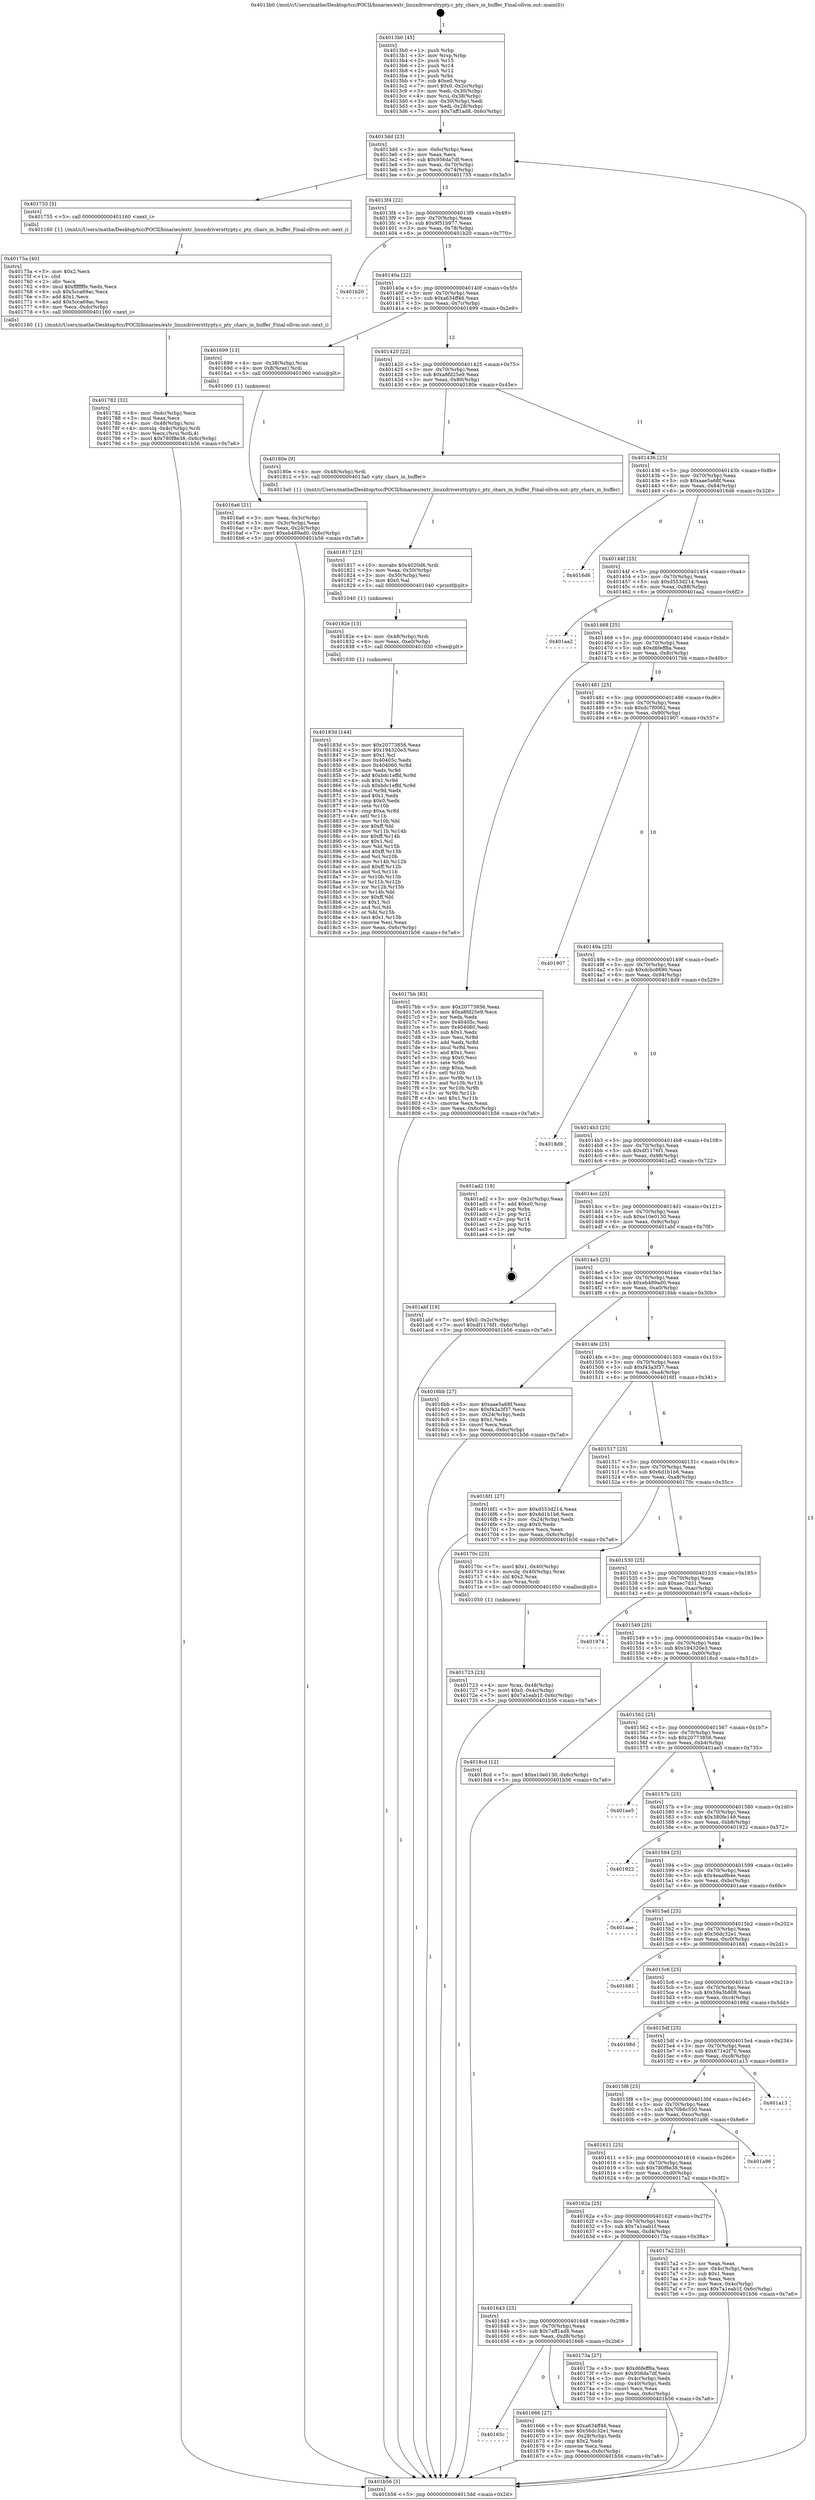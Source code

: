 digraph "0x4013b0" {
  label = "0x4013b0 (/mnt/c/Users/mathe/Desktop/tcc/POCII/binaries/extr_linuxdriversttypty.c_pty_chars_in_buffer_Final-ollvm.out::main(0))"
  labelloc = "t"
  node[shape=record]

  Entry [label="",width=0.3,height=0.3,shape=circle,fillcolor=black,style=filled]
  "0x4013dd" [label="{
     0x4013dd [23]\l
     | [instrs]\l
     &nbsp;&nbsp;0x4013dd \<+3\>: mov -0x6c(%rbp),%eax\l
     &nbsp;&nbsp;0x4013e0 \<+2\>: mov %eax,%ecx\l
     &nbsp;&nbsp;0x4013e2 \<+6\>: sub $0x956da7df,%ecx\l
     &nbsp;&nbsp;0x4013e8 \<+3\>: mov %eax,-0x70(%rbp)\l
     &nbsp;&nbsp;0x4013eb \<+3\>: mov %ecx,-0x74(%rbp)\l
     &nbsp;&nbsp;0x4013ee \<+6\>: je 0000000000401755 \<main+0x3a5\>\l
  }"]
  "0x401755" [label="{
     0x401755 [5]\l
     | [instrs]\l
     &nbsp;&nbsp;0x401755 \<+5\>: call 0000000000401160 \<next_i\>\l
     | [calls]\l
     &nbsp;&nbsp;0x401160 \{1\} (/mnt/c/Users/mathe/Desktop/tcc/POCII/binaries/extr_linuxdriversttypty.c_pty_chars_in_buffer_Final-ollvm.out::next_i)\l
  }"]
  "0x4013f4" [label="{
     0x4013f4 [22]\l
     | [instrs]\l
     &nbsp;&nbsp;0x4013f4 \<+5\>: jmp 00000000004013f9 \<main+0x49\>\l
     &nbsp;&nbsp;0x4013f9 \<+3\>: mov -0x70(%rbp),%eax\l
     &nbsp;&nbsp;0x4013fc \<+5\>: sub $0x9f51b977,%eax\l
     &nbsp;&nbsp;0x401401 \<+3\>: mov %eax,-0x78(%rbp)\l
     &nbsp;&nbsp;0x401404 \<+6\>: je 0000000000401b20 \<main+0x770\>\l
  }"]
  Exit [label="",width=0.3,height=0.3,shape=circle,fillcolor=black,style=filled,peripheries=2]
  "0x401b20" [label="{
     0x401b20\l
  }", style=dashed]
  "0x40140a" [label="{
     0x40140a [22]\l
     | [instrs]\l
     &nbsp;&nbsp;0x40140a \<+5\>: jmp 000000000040140f \<main+0x5f\>\l
     &nbsp;&nbsp;0x40140f \<+3\>: mov -0x70(%rbp),%eax\l
     &nbsp;&nbsp;0x401412 \<+5\>: sub $0xa634ff46,%eax\l
     &nbsp;&nbsp;0x401417 \<+3\>: mov %eax,-0x7c(%rbp)\l
     &nbsp;&nbsp;0x40141a \<+6\>: je 0000000000401699 \<main+0x2e9\>\l
  }"]
  "0x40183d" [label="{
     0x40183d [144]\l
     | [instrs]\l
     &nbsp;&nbsp;0x40183d \<+5\>: mov $0x20773856,%eax\l
     &nbsp;&nbsp;0x401842 \<+5\>: mov $0x194320e3,%esi\l
     &nbsp;&nbsp;0x401847 \<+2\>: mov $0x1,%cl\l
     &nbsp;&nbsp;0x401849 \<+7\>: mov 0x40405c,%edx\l
     &nbsp;&nbsp;0x401850 \<+8\>: mov 0x404060,%r8d\l
     &nbsp;&nbsp;0x401858 \<+3\>: mov %edx,%r9d\l
     &nbsp;&nbsp;0x40185b \<+7\>: add $0xbdc1effd,%r9d\l
     &nbsp;&nbsp;0x401862 \<+4\>: sub $0x1,%r9d\l
     &nbsp;&nbsp;0x401866 \<+7\>: sub $0xbdc1effd,%r9d\l
     &nbsp;&nbsp;0x40186d \<+4\>: imul %r9d,%edx\l
     &nbsp;&nbsp;0x401871 \<+3\>: and $0x1,%edx\l
     &nbsp;&nbsp;0x401874 \<+3\>: cmp $0x0,%edx\l
     &nbsp;&nbsp;0x401877 \<+4\>: sete %r10b\l
     &nbsp;&nbsp;0x40187b \<+4\>: cmp $0xa,%r8d\l
     &nbsp;&nbsp;0x40187f \<+4\>: setl %r11b\l
     &nbsp;&nbsp;0x401883 \<+3\>: mov %r10b,%bl\l
     &nbsp;&nbsp;0x401886 \<+3\>: xor $0xff,%bl\l
     &nbsp;&nbsp;0x401889 \<+3\>: mov %r11b,%r14b\l
     &nbsp;&nbsp;0x40188c \<+4\>: xor $0xff,%r14b\l
     &nbsp;&nbsp;0x401890 \<+3\>: xor $0x1,%cl\l
     &nbsp;&nbsp;0x401893 \<+3\>: mov %bl,%r15b\l
     &nbsp;&nbsp;0x401896 \<+4\>: and $0xff,%r15b\l
     &nbsp;&nbsp;0x40189a \<+3\>: and %cl,%r10b\l
     &nbsp;&nbsp;0x40189d \<+3\>: mov %r14b,%r12b\l
     &nbsp;&nbsp;0x4018a0 \<+4\>: and $0xff,%r12b\l
     &nbsp;&nbsp;0x4018a4 \<+3\>: and %cl,%r11b\l
     &nbsp;&nbsp;0x4018a7 \<+3\>: or %r10b,%r15b\l
     &nbsp;&nbsp;0x4018aa \<+3\>: or %r11b,%r12b\l
     &nbsp;&nbsp;0x4018ad \<+3\>: xor %r12b,%r15b\l
     &nbsp;&nbsp;0x4018b0 \<+3\>: or %r14b,%bl\l
     &nbsp;&nbsp;0x4018b3 \<+3\>: xor $0xff,%bl\l
     &nbsp;&nbsp;0x4018b6 \<+3\>: or $0x1,%cl\l
     &nbsp;&nbsp;0x4018b9 \<+2\>: and %cl,%bl\l
     &nbsp;&nbsp;0x4018bb \<+3\>: or %bl,%r15b\l
     &nbsp;&nbsp;0x4018be \<+4\>: test $0x1,%r15b\l
     &nbsp;&nbsp;0x4018c2 \<+3\>: cmovne %esi,%eax\l
     &nbsp;&nbsp;0x4018c5 \<+3\>: mov %eax,-0x6c(%rbp)\l
     &nbsp;&nbsp;0x4018c8 \<+5\>: jmp 0000000000401b56 \<main+0x7a6\>\l
  }"]
  "0x401699" [label="{
     0x401699 [13]\l
     | [instrs]\l
     &nbsp;&nbsp;0x401699 \<+4\>: mov -0x38(%rbp),%rax\l
     &nbsp;&nbsp;0x40169d \<+4\>: mov 0x8(%rax),%rdi\l
     &nbsp;&nbsp;0x4016a1 \<+5\>: call 0000000000401060 \<atoi@plt\>\l
     | [calls]\l
     &nbsp;&nbsp;0x401060 \{1\} (unknown)\l
  }"]
  "0x401420" [label="{
     0x401420 [22]\l
     | [instrs]\l
     &nbsp;&nbsp;0x401420 \<+5\>: jmp 0000000000401425 \<main+0x75\>\l
     &nbsp;&nbsp;0x401425 \<+3\>: mov -0x70(%rbp),%eax\l
     &nbsp;&nbsp;0x401428 \<+5\>: sub $0xa8fd25e9,%eax\l
     &nbsp;&nbsp;0x40142d \<+3\>: mov %eax,-0x80(%rbp)\l
     &nbsp;&nbsp;0x401430 \<+6\>: je 000000000040180e \<main+0x45e\>\l
  }"]
  "0x40182e" [label="{
     0x40182e [15]\l
     | [instrs]\l
     &nbsp;&nbsp;0x40182e \<+4\>: mov -0x48(%rbp),%rdi\l
     &nbsp;&nbsp;0x401832 \<+6\>: mov %eax,-0xe0(%rbp)\l
     &nbsp;&nbsp;0x401838 \<+5\>: call 0000000000401030 \<free@plt\>\l
     | [calls]\l
     &nbsp;&nbsp;0x401030 \{1\} (unknown)\l
  }"]
  "0x40180e" [label="{
     0x40180e [9]\l
     | [instrs]\l
     &nbsp;&nbsp;0x40180e \<+4\>: mov -0x48(%rbp),%rdi\l
     &nbsp;&nbsp;0x401812 \<+5\>: call 00000000004013a0 \<pty_chars_in_buffer\>\l
     | [calls]\l
     &nbsp;&nbsp;0x4013a0 \{1\} (/mnt/c/Users/mathe/Desktop/tcc/POCII/binaries/extr_linuxdriversttypty.c_pty_chars_in_buffer_Final-ollvm.out::pty_chars_in_buffer)\l
  }"]
  "0x401436" [label="{
     0x401436 [25]\l
     | [instrs]\l
     &nbsp;&nbsp;0x401436 \<+5\>: jmp 000000000040143b \<main+0x8b\>\l
     &nbsp;&nbsp;0x40143b \<+3\>: mov -0x70(%rbp),%eax\l
     &nbsp;&nbsp;0x40143e \<+5\>: sub $0xaae5a68f,%eax\l
     &nbsp;&nbsp;0x401443 \<+6\>: mov %eax,-0x84(%rbp)\l
     &nbsp;&nbsp;0x401449 \<+6\>: je 00000000004016d6 \<main+0x326\>\l
  }"]
  "0x401817" [label="{
     0x401817 [23]\l
     | [instrs]\l
     &nbsp;&nbsp;0x401817 \<+10\>: movabs $0x4020d6,%rdi\l
     &nbsp;&nbsp;0x401821 \<+3\>: mov %eax,-0x50(%rbp)\l
     &nbsp;&nbsp;0x401824 \<+3\>: mov -0x50(%rbp),%esi\l
     &nbsp;&nbsp;0x401827 \<+2\>: mov $0x0,%al\l
     &nbsp;&nbsp;0x401829 \<+5\>: call 0000000000401040 \<printf@plt\>\l
     | [calls]\l
     &nbsp;&nbsp;0x401040 \{1\} (unknown)\l
  }"]
  "0x4016d6" [label="{
     0x4016d6\l
  }", style=dashed]
  "0x40144f" [label="{
     0x40144f [25]\l
     | [instrs]\l
     &nbsp;&nbsp;0x40144f \<+5\>: jmp 0000000000401454 \<main+0xa4\>\l
     &nbsp;&nbsp;0x401454 \<+3\>: mov -0x70(%rbp),%eax\l
     &nbsp;&nbsp;0x401457 \<+5\>: sub $0xd553d214,%eax\l
     &nbsp;&nbsp;0x40145c \<+6\>: mov %eax,-0x88(%rbp)\l
     &nbsp;&nbsp;0x401462 \<+6\>: je 0000000000401aa2 \<main+0x6f2\>\l
  }"]
  "0x401782" [label="{
     0x401782 [32]\l
     | [instrs]\l
     &nbsp;&nbsp;0x401782 \<+6\>: mov -0xdc(%rbp),%ecx\l
     &nbsp;&nbsp;0x401788 \<+3\>: imul %eax,%ecx\l
     &nbsp;&nbsp;0x40178b \<+4\>: mov -0x48(%rbp),%rsi\l
     &nbsp;&nbsp;0x40178f \<+4\>: movslq -0x4c(%rbp),%rdi\l
     &nbsp;&nbsp;0x401793 \<+3\>: mov %ecx,(%rsi,%rdi,4)\l
     &nbsp;&nbsp;0x401796 \<+7\>: movl $0x780f8e38,-0x6c(%rbp)\l
     &nbsp;&nbsp;0x40179d \<+5\>: jmp 0000000000401b56 \<main+0x7a6\>\l
  }"]
  "0x401aa2" [label="{
     0x401aa2\l
  }", style=dashed]
  "0x401468" [label="{
     0x401468 [25]\l
     | [instrs]\l
     &nbsp;&nbsp;0x401468 \<+5\>: jmp 000000000040146d \<main+0xbd\>\l
     &nbsp;&nbsp;0x40146d \<+3\>: mov -0x70(%rbp),%eax\l
     &nbsp;&nbsp;0x401470 \<+5\>: sub $0xd6feff8a,%eax\l
     &nbsp;&nbsp;0x401475 \<+6\>: mov %eax,-0x8c(%rbp)\l
     &nbsp;&nbsp;0x40147b \<+6\>: je 00000000004017bb \<main+0x40b\>\l
  }"]
  "0x40175a" [label="{
     0x40175a [40]\l
     | [instrs]\l
     &nbsp;&nbsp;0x40175a \<+5\>: mov $0x2,%ecx\l
     &nbsp;&nbsp;0x40175f \<+1\>: cltd\l
     &nbsp;&nbsp;0x401760 \<+2\>: idiv %ecx\l
     &nbsp;&nbsp;0x401762 \<+6\>: imul $0xfffffffe,%edx,%ecx\l
     &nbsp;&nbsp;0x401768 \<+6\>: sub $0x5cca69ac,%ecx\l
     &nbsp;&nbsp;0x40176e \<+3\>: add $0x1,%ecx\l
     &nbsp;&nbsp;0x401771 \<+6\>: add $0x5cca69ac,%ecx\l
     &nbsp;&nbsp;0x401777 \<+6\>: mov %ecx,-0xdc(%rbp)\l
     &nbsp;&nbsp;0x40177d \<+5\>: call 0000000000401160 \<next_i\>\l
     | [calls]\l
     &nbsp;&nbsp;0x401160 \{1\} (/mnt/c/Users/mathe/Desktop/tcc/POCII/binaries/extr_linuxdriversttypty.c_pty_chars_in_buffer_Final-ollvm.out::next_i)\l
  }"]
  "0x4017bb" [label="{
     0x4017bb [83]\l
     | [instrs]\l
     &nbsp;&nbsp;0x4017bb \<+5\>: mov $0x20773856,%eax\l
     &nbsp;&nbsp;0x4017c0 \<+5\>: mov $0xa8fd25e9,%ecx\l
     &nbsp;&nbsp;0x4017c5 \<+2\>: xor %edx,%edx\l
     &nbsp;&nbsp;0x4017c7 \<+7\>: mov 0x40405c,%esi\l
     &nbsp;&nbsp;0x4017ce \<+7\>: mov 0x404060,%edi\l
     &nbsp;&nbsp;0x4017d5 \<+3\>: sub $0x1,%edx\l
     &nbsp;&nbsp;0x4017d8 \<+3\>: mov %esi,%r8d\l
     &nbsp;&nbsp;0x4017db \<+3\>: add %edx,%r8d\l
     &nbsp;&nbsp;0x4017de \<+4\>: imul %r8d,%esi\l
     &nbsp;&nbsp;0x4017e2 \<+3\>: and $0x1,%esi\l
     &nbsp;&nbsp;0x4017e5 \<+3\>: cmp $0x0,%esi\l
     &nbsp;&nbsp;0x4017e8 \<+4\>: sete %r9b\l
     &nbsp;&nbsp;0x4017ec \<+3\>: cmp $0xa,%edi\l
     &nbsp;&nbsp;0x4017ef \<+4\>: setl %r10b\l
     &nbsp;&nbsp;0x4017f3 \<+3\>: mov %r9b,%r11b\l
     &nbsp;&nbsp;0x4017f6 \<+3\>: and %r10b,%r11b\l
     &nbsp;&nbsp;0x4017f9 \<+3\>: xor %r10b,%r9b\l
     &nbsp;&nbsp;0x4017fc \<+3\>: or %r9b,%r11b\l
     &nbsp;&nbsp;0x4017ff \<+4\>: test $0x1,%r11b\l
     &nbsp;&nbsp;0x401803 \<+3\>: cmovne %ecx,%eax\l
     &nbsp;&nbsp;0x401806 \<+3\>: mov %eax,-0x6c(%rbp)\l
     &nbsp;&nbsp;0x401809 \<+5\>: jmp 0000000000401b56 \<main+0x7a6\>\l
  }"]
  "0x401481" [label="{
     0x401481 [25]\l
     | [instrs]\l
     &nbsp;&nbsp;0x401481 \<+5\>: jmp 0000000000401486 \<main+0xd6\>\l
     &nbsp;&nbsp;0x401486 \<+3\>: mov -0x70(%rbp),%eax\l
     &nbsp;&nbsp;0x401489 \<+5\>: sub $0xdc7f0062,%eax\l
     &nbsp;&nbsp;0x40148e \<+6\>: mov %eax,-0x90(%rbp)\l
     &nbsp;&nbsp;0x401494 \<+6\>: je 0000000000401907 \<main+0x557\>\l
  }"]
  "0x401723" [label="{
     0x401723 [23]\l
     | [instrs]\l
     &nbsp;&nbsp;0x401723 \<+4\>: mov %rax,-0x48(%rbp)\l
     &nbsp;&nbsp;0x401727 \<+7\>: movl $0x0,-0x4c(%rbp)\l
     &nbsp;&nbsp;0x40172e \<+7\>: movl $0x7a1eab1f,-0x6c(%rbp)\l
     &nbsp;&nbsp;0x401735 \<+5\>: jmp 0000000000401b56 \<main+0x7a6\>\l
  }"]
  "0x401907" [label="{
     0x401907\l
  }", style=dashed]
  "0x40149a" [label="{
     0x40149a [25]\l
     | [instrs]\l
     &nbsp;&nbsp;0x40149a \<+5\>: jmp 000000000040149f \<main+0xef\>\l
     &nbsp;&nbsp;0x40149f \<+3\>: mov -0x70(%rbp),%eax\l
     &nbsp;&nbsp;0x4014a2 \<+5\>: sub $0xdcbc8690,%eax\l
     &nbsp;&nbsp;0x4014a7 \<+6\>: mov %eax,-0x94(%rbp)\l
     &nbsp;&nbsp;0x4014ad \<+6\>: je 00000000004018d9 \<main+0x529\>\l
  }"]
  "0x4016a6" [label="{
     0x4016a6 [21]\l
     | [instrs]\l
     &nbsp;&nbsp;0x4016a6 \<+3\>: mov %eax,-0x3c(%rbp)\l
     &nbsp;&nbsp;0x4016a9 \<+3\>: mov -0x3c(%rbp),%eax\l
     &nbsp;&nbsp;0x4016ac \<+3\>: mov %eax,-0x24(%rbp)\l
     &nbsp;&nbsp;0x4016af \<+7\>: movl $0xeb489ad0,-0x6c(%rbp)\l
     &nbsp;&nbsp;0x4016b6 \<+5\>: jmp 0000000000401b56 \<main+0x7a6\>\l
  }"]
  "0x4018d9" [label="{
     0x4018d9\l
  }", style=dashed]
  "0x4014b3" [label="{
     0x4014b3 [25]\l
     | [instrs]\l
     &nbsp;&nbsp;0x4014b3 \<+5\>: jmp 00000000004014b8 \<main+0x108\>\l
     &nbsp;&nbsp;0x4014b8 \<+3\>: mov -0x70(%rbp),%eax\l
     &nbsp;&nbsp;0x4014bb \<+5\>: sub $0xdf1176f1,%eax\l
     &nbsp;&nbsp;0x4014c0 \<+6\>: mov %eax,-0x98(%rbp)\l
     &nbsp;&nbsp;0x4014c6 \<+6\>: je 0000000000401ad2 \<main+0x722\>\l
  }"]
  "0x4013b0" [label="{
     0x4013b0 [45]\l
     | [instrs]\l
     &nbsp;&nbsp;0x4013b0 \<+1\>: push %rbp\l
     &nbsp;&nbsp;0x4013b1 \<+3\>: mov %rsp,%rbp\l
     &nbsp;&nbsp;0x4013b4 \<+2\>: push %r15\l
     &nbsp;&nbsp;0x4013b6 \<+2\>: push %r14\l
     &nbsp;&nbsp;0x4013b8 \<+2\>: push %r12\l
     &nbsp;&nbsp;0x4013ba \<+1\>: push %rbx\l
     &nbsp;&nbsp;0x4013bb \<+7\>: sub $0xe0,%rsp\l
     &nbsp;&nbsp;0x4013c2 \<+7\>: movl $0x0,-0x2c(%rbp)\l
     &nbsp;&nbsp;0x4013c9 \<+3\>: mov %edi,-0x30(%rbp)\l
     &nbsp;&nbsp;0x4013cc \<+4\>: mov %rsi,-0x38(%rbp)\l
     &nbsp;&nbsp;0x4013d0 \<+3\>: mov -0x30(%rbp),%edi\l
     &nbsp;&nbsp;0x4013d3 \<+3\>: mov %edi,-0x28(%rbp)\l
     &nbsp;&nbsp;0x4013d6 \<+7\>: movl $0x7aff1ad8,-0x6c(%rbp)\l
  }"]
  "0x401ad2" [label="{
     0x401ad2 [19]\l
     | [instrs]\l
     &nbsp;&nbsp;0x401ad2 \<+3\>: mov -0x2c(%rbp),%eax\l
     &nbsp;&nbsp;0x401ad5 \<+7\>: add $0xe0,%rsp\l
     &nbsp;&nbsp;0x401adc \<+1\>: pop %rbx\l
     &nbsp;&nbsp;0x401add \<+2\>: pop %r12\l
     &nbsp;&nbsp;0x401adf \<+2\>: pop %r14\l
     &nbsp;&nbsp;0x401ae1 \<+2\>: pop %r15\l
     &nbsp;&nbsp;0x401ae3 \<+1\>: pop %rbp\l
     &nbsp;&nbsp;0x401ae4 \<+1\>: ret\l
  }"]
  "0x4014cc" [label="{
     0x4014cc [25]\l
     | [instrs]\l
     &nbsp;&nbsp;0x4014cc \<+5\>: jmp 00000000004014d1 \<main+0x121\>\l
     &nbsp;&nbsp;0x4014d1 \<+3\>: mov -0x70(%rbp),%eax\l
     &nbsp;&nbsp;0x4014d4 \<+5\>: sub $0xe10e0130,%eax\l
     &nbsp;&nbsp;0x4014d9 \<+6\>: mov %eax,-0x9c(%rbp)\l
     &nbsp;&nbsp;0x4014df \<+6\>: je 0000000000401abf \<main+0x70f\>\l
  }"]
  "0x401b56" [label="{
     0x401b56 [5]\l
     | [instrs]\l
     &nbsp;&nbsp;0x401b56 \<+5\>: jmp 00000000004013dd \<main+0x2d\>\l
  }"]
  "0x401abf" [label="{
     0x401abf [19]\l
     | [instrs]\l
     &nbsp;&nbsp;0x401abf \<+7\>: movl $0x0,-0x2c(%rbp)\l
     &nbsp;&nbsp;0x401ac6 \<+7\>: movl $0xdf1176f1,-0x6c(%rbp)\l
     &nbsp;&nbsp;0x401acd \<+5\>: jmp 0000000000401b56 \<main+0x7a6\>\l
  }"]
  "0x4014e5" [label="{
     0x4014e5 [25]\l
     | [instrs]\l
     &nbsp;&nbsp;0x4014e5 \<+5\>: jmp 00000000004014ea \<main+0x13a\>\l
     &nbsp;&nbsp;0x4014ea \<+3\>: mov -0x70(%rbp),%eax\l
     &nbsp;&nbsp;0x4014ed \<+5\>: sub $0xeb489ad0,%eax\l
     &nbsp;&nbsp;0x4014f2 \<+6\>: mov %eax,-0xa0(%rbp)\l
     &nbsp;&nbsp;0x4014f8 \<+6\>: je 00000000004016bb \<main+0x30b\>\l
  }"]
  "0x40165c" [label="{
     0x40165c\l
  }", style=dashed]
  "0x4016bb" [label="{
     0x4016bb [27]\l
     | [instrs]\l
     &nbsp;&nbsp;0x4016bb \<+5\>: mov $0xaae5a68f,%eax\l
     &nbsp;&nbsp;0x4016c0 \<+5\>: mov $0xf43a3f37,%ecx\l
     &nbsp;&nbsp;0x4016c5 \<+3\>: mov -0x24(%rbp),%edx\l
     &nbsp;&nbsp;0x4016c8 \<+3\>: cmp $0x1,%edx\l
     &nbsp;&nbsp;0x4016cb \<+3\>: cmovl %ecx,%eax\l
     &nbsp;&nbsp;0x4016ce \<+3\>: mov %eax,-0x6c(%rbp)\l
     &nbsp;&nbsp;0x4016d1 \<+5\>: jmp 0000000000401b56 \<main+0x7a6\>\l
  }"]
  "0x4014fe" [label="{
     0x4014fe [25]\l
     | [instrs]\l
     &nbsp;&nbsp;0x4014fe \<+5\>: jmp 0000000000401503 \<main+0x153\>\l
     &nbsp;&nbsp;0x401503 \<+3\>: mov -0x70(%rbp),%eax\l
     &nbsp;&nbsp;0x401506 \<+5\>: sub $0xf43a3f37,%eax\l
     &nbsp;&nbsp;0x40150b \<+6\>: mov %eax,-0xa4(%rbp)\l
     &nbsp;&nbsp;0x401511 \<+6\>: je 00000000004016f1 \<main+0x341\>\l
  }"]
  "0x401666" [label="{
     0x401666 [27]\l
     | [instrs]\l
     &nbsp;&nbsp;0x401666 \<+5\>: mov $0xa634ff46,%eax\l
     &nbsp;&nbsp;0x40166b \<+5\>: mov $0x56dc32e1,%ecx\l
     &nbsp;&nbsp;0x401670 \<+3\>: mov -0x28(%rbp),%edx\l
     &nbsp;&nbsp;0x401673 \<+3\>: cmp $0x2,%edx\l
     &nbsp;&nbsp;0x401676 \<+3\>: cmovne %ecx,%eax\l
     &nbsp;&nbsp;0x401679 \<+3\>: mov %eax,-0x6c(%rbp)\l
     &nbsp;&nbsp;0x40167c \<+5\>: jmp 0000000000401b56 \<main+0x7a6\>\l
  }"]
  "0x4016f1" [label="{
     0x4016f1 [27]\l
     | [instrs]\l
     &nbsp;&nbsp;0x4016f1 \<+5\>: mov $0xd553d214,%eax\l
     &nbsp;&nbsp;0x4016f6 \<+5\>: mov $0x6d1b1b6,%ecx\l
     &nbsp;&nbsp;0x4016fb \<+3\>: mov -0x24(%rbp),%edx\l
     &nbsp;&nbsp;0x4016fe \<+3\>: cmp $0x0,%edx\l
     &nbsp;&nbsp;0x401701 \<+3\>: cmove %ecx,%eax\l
     &nbsp;&nbsp;0x401704 \<+3\>: mov %eax,-0x6c(%rbp)\l
     &nbsp;&nbsp;0x401707 \<+5\>: jmp 0000000000401b56 \<main+0x7a6\>\l
  }"]
  "0x401517" [label="{
     0x401517 [25]\l
     | [instrs]\l
     &nbsp;&nbsp;0x401517 \<+5\>: jmp 000000000040151c \<main+0x16c\>\l
     &nbsp;&nbsp;0x40151c \<+3\>: mov -0x70(%rbp),%eax\l
     &nbsp;&nbsp;0x40151f \<+5\>: sub $0x6d1b1b6,%eax\l
     &nbsp;&nbsp;0x401524 \<+6\>: mov %eax,-0xa8(%rbp)\l
     &nbsp;&nbsp;0x40152a \<+6\>: je 000000000040170c \<main+0x35c\>\l
  }"]
  "0x401643" [label="{
     0x401643 [25]\l
     | [instrs]\l
     &nbsp;&nbsp;0x401643 \<+5\>: jmp 0000000000401648 \<main+0x298\>\l
     &nbsp;&nbsp;0x401648 \<+3\>: mov -0x70(%rbp),%eax\l
     &nbsp;&nbsp;0x40164b \<+5\>: sub $0x7aff1ad8,%eax\l
     &nbsp;&nbsp;0x401650 \<+6\>: mov %eax,-0xd8(%rbp)\l
     &nbsp;&nbsp;0x401656 \<+6\>: je 0000000000401666 \<main+0x2b6\>\l
  }"]
  "0x40170c" [label="{
     0x40170c [23]\l
     | [instrs]\l
     &nbsp;&nbsp;0x40170c \<+7\>: movl $0x1,-0x40(%rbp)\l
     &nbsp;&nbsp;0x401713 \<+4\>: movslq -0x40(%rbp),%rax\l
     &nbsp;&nbsp;0x401717 \<+4\>: shl $0x2,%rax\l
     &nbsp;&nbsp;0x40171b \<+3\>: mov %rax,%rdi\l
     &nbsp;&nbsp;0x40171e \<+5\>: call 0000000000401050 \<malloc@plt\>\l
     | [calls]\l
     &nbsp;&nbsp;0x401050 \{1\} (unknown)\l
  }"]
  "0x401530" [label="{
     0x401530 [25]\l
     | [instrs]\l
     &nbsp;&nbsp;0x401530 \<+5\>: jmp 0000000000401535 \<main+0x185\>\l
     &nbsp;&nbsp;0x401535 \<+3\>: mov -0x70(%rbp),%eax\l
     &nbsp;&nbsp;0x401538 \<+5\>: sub $0xaec7d31,%eax\l
     &nbsp;&nbsp;0x40153d \<+6\>: mov %eax,-0xac(%rbp)\l
     &nbsp;&nbsp;0x401543 \<+6\>: je 0000000000401974 \<main+0x5c4\>\l
  }"]
  "0x40173a" [label="{
     0x40173a [27]\l
     | [instrs]\l
     &nbsp;&nbsp;0x40173a \<+5\>: mov $0xd6feff8a,%eax\l
     &nbsp;&nbsp;0x40173f \<+5\>: mov $0x956da7df,%ecx\l
     &nbsp;&nbsp;0x401744 \<+3\>: mov -0x4c(%rbp),%edx\l
     &nbsp;&nbsp;0x401747 \<+3\>: cmp -0x40(%rbp),%edx\l
     &nbsp;&nbsp;0x40174a \<+3\>: cmovl %ecx,%eax\l
     &nbsp;&nbsp;0x40174d \<+3\>: mov %eax,-0x6c(%rbp)\l
     &nbsp;&nbsp;0x401750 \<+5\>: jmp 0000000000401b56 \<main+0x7a6\>\l
  }"]
  "0x401974" [label="{
     0x401974\l
  }", style=dashed]
  "0x401549" [label="{
     0x401549 [25]\l
     | [instrs]\l
     &nbsp;&nbsp;0x401549 \<+5\>: jmp 000000000040154e \<main+0x19e\>\l
     &nbsp;&nbsp;0x40154e \<+3\>: mov -0x70(%rbp),%eax\l
     &nbsp;&nbsp;0x401551 \<+5\>: sub $0x194320e3,%eax\l
     &nbsp;&nbsp;0x401556 \<+6\>: mov %eax,-0xb0(%rbp)\l
     &nbsp;&nbsp;0x40155c \<+6\>: je 00000000004018cd \<main+0x51d\>\l
  }"]
  "0x40162a" [label="{
     0x40162a [25]\l
     | [instrs]\l
     &nbsp;&nbsp;0x40162a \<+5\>: jmp 000000000040162f \<main+0x27f\>\l
     &nbsp;&nbsp;0x40162f \<+3\>: mov -0x70(%rbp),%eax\l
     &nbsp;&nbsp;0x401632 \<+5\>: sub $0x7a1eab1f,%eax\l
     &nbsp;&nbsp;0x401637 \<+6\>: mov %eax,-0xd4(%rbp)\l
     &nbsp;&nbsp;0x40163d \<+6\>: je 000000000040173a \<main+0x38a\>\l
  }"]
  "0x4018cd" [label="{
     0x4018cd [12]\l
     | [instrs]\l
     &nbsp;&nbsp;0x4018cd \<+7\>: movl $0xe10e0130,-0x6c(%rbp)\l
     &nbsp;&nbsp;0x4018d4 \<+5\>: jmp 0000000000401b56 \<main+0x7a6\>\l
  }"]
  "0x401562" [label="{
     0x401562 [25]\l
     | [instrs]\l
     &nbsp;&nbsp;0x401562 \<+5\>: jmp 0000000000401567 \<main+0x1b7\>\l
     &nbsp;&nbsp;0x401567 \<+3\>: mov -0x70(%rbp),%eax\l
     &nbsp;&nbsp;0x40156a \<+5\>: sub $0x20773856,%eax\l
     &nbsp;&nbsp;0x40156f \<+6\>: mov %eax,-0xb4(%rbp)\l
     &nbsp;&nbsp;0x401575 \<+6\>: je 0000000000401ae5 \<main+0x735\>\l
  }"]
  "0x4017a2" [label="{
     0x4017a2 [25]\l
     | [instrs]\l
     &nbsp;&nbsp;0x4017a2 \<+2\>: xor %eax,%eax\l
     &nbsp;&nbsp;0x4017a4 \<+3\>: mov -0x4c(%rbp),%ecx\l
     &nbsp;&nbsp;0x4017a7 \<+3\>: sub $0x1,%eax\l
     &nbsp;&nbsp;0x4017aa \<+2\>: sub %eax,%ecx\l
     &nbsp;&nbsp;0x4017ac \<+3\>: mov %ecx,-0x4c(%rbp)\l
     &nbsp;&nbsp;0x4017af \<+7\>: movl $0x7a1eab1f,-0x6c(%rbp)\l
     &nbsp;&nbsp;0x4017b6 \<+5\>: jmp 0000000000401b56 \<main+0x7a6\>\l
  }"]
  "0x401ae5" [label="{
     0x401ae5\l
  }", style=dashed]
  "0x40157b" [label="{
     0x40157b [25]\l
     | [instrs]\l
     &nbsp;&nbsp;0x40157b \<+5\>: jmp 0000000000401580 \<main+0x1d0\>\l
     &nbsp;&nbsp;0x401580 \<+3\>: mov -0x70(%rbp),%eax\l
     &nbsp;&nbsp;0x401583 \<+5\>: sub $0x380fe149,%eax\l
     &nbsp;&nbsp;0x401588 \<+6\>: mov %eax,-0xb8(%rbp)\l
     &nbsp;&nbsp;0x40158e \<+6\>: je 0000000000401922 \<main+0x572\>\l
  }"]
  "0x401611" [label="{
     0x401611 [25]\l
     | [instrs]\l
     &nbsp;&nbsp;0x401611 \<+5\>: jmp 0000000000401616 \<main+0x266\>\l
     &nbsp;&nbsp;0x401616 \<+3\>: mov -0x70(%rbp),%eax\l
     &nbsp;&nbsp;0x401619 \<+5\>: sub $0x780f8e38,%eax\l
     &nbsp;&nbsp;0x40161e \<+6\>: mov %eax,-0xd0(%rbp)\l
     &nbsp;&nbsp;0x401624 \<+6\>: je 00000000004017a2 \<main+0x3f2\>\l
  }"]
  "0x401922" [label="{
     0x401922\l
  }", style=dashed]
  "0x401594" [label="{
     0x401594 [25]\l
     | [instrs]\l
     &nbsp;&nbsp;0x401594 \<+5\>: jmp 0000000000401599 \<main+0x1e9\>\l
     &nbsp;&nbsp;0x401599 \<+3\>: mov -0x70(%rbp),%eax\l
     &nbsp;&nbsp;0x40159c \<+5\>: sub $0x4eaa9b4e,%eax\l
     &nbsp;&nbsp;0x4015a1 \<+6\>: mov %eax,-0xbc(%rbp)\l
     &nbsp;&nbsp;0x4015a7 \<+6\>: je 0000000000401aae \<main+0x6fe\>\l
  }"]
  "0x401a96" [label="{
     0x401a96\l
  }", style=dashed]
  "0x401aae" [label="{
     0x401aae\l
  }", style=dashed]
  "0x4015ad" [label="{
     0x4015ad [25]\l
     | [instrs]\l
     &nbsp;&nbsp;0x4015ad \<+5\>: jmp 00000000004015b2 \<main+0x202\>\l
     &nbsp;&nbsp;0x4015b2 \<+3\>: mov -0x70(%rbp),%eax\l
     &nbsp;&nbsp;0x4015b5 \<+5\>: sub $0x56dc32e1,%eax\l
     &nbsp;&nbsp;0x4015ba \<+6\>: mov %eax,-0xc0(%rbp)\l
     &nbsp;&nbsp;0x4015c0 \<+6\>: je 0000000000401681 \<main+0x2d1\>\l
  }"]
  "0x4015f8" [label="{
     0x4015f8 [25]\l
     | [instrs]\l
     &nbsp;&nbsp;0x4015f8 \<+5\>: jmp 00000000004015fd \<main+0x24d\>\l
     &nbsp;&nbsp;0x4015fd \<+3\>: mov -0x70(%rbp),%eax\l
     &nbsp;&nbsp;0x401600 \<+5\>: sub $0x70b6c550,%eax\l
     &nbsp;&nbsp;0x401605 \<+6\>: mov %eax,-0xcc(%rbp)\l
     &nbsp;&nbsp;0x40160b \<+6\>: je 0000000000401a96 \<main+0x6e6\>\l
  }"]
  "0x401681" [label="{
     0x401681\l
  }", style=dashed]
  "0x4015c6" [label="{
     0x4015c6 [25]\l
     | [instrs]\l
     &nbsp;&nbsp;0x4015c6 \<+5\>: jmp 00000000004015cb \<main+0x21b\>\l
     &nbsp;&nbsp;0x4015cb \<+3\>: mov -0x70(%rbp),%eax\l
     &nbsp;&nbsp;0x4015ce \<+5\>: sub $0x59a3b808,%eax\l
     &nbsp;&nbsp;0x4015d3 \<+6\>: mov %eax,-0xc4(%rbp)\l
     &nbsp;&nbsp;0x4015d9 \<+6\>: je 000000000040198d \<main+0x5dd\>\l
  }"]
  "0x401a13" [label="{
     0x401a13\l
  }", style=dashed]
  "0x40198d" [label="{
     0x40198d\l
  }", style=dashed]
  "0x4015df" [label="{
     0x4015df [25]\l
     | [instrs]\l
     &nbsp;&nbsp;0x4015df \<+5\>: jmp 00000000004015e4 \<main+0x234\>\l
     &nbsp;&nbsp;0x4015e4 \<+3\>: mov -0x70(%rbp),%eax\l
     &nbsp;&nbsp;0x4015e7 \<+5\>: sub $0x671e2f70,%eax\l
     &nbsp;&nbsp;0x4015ec \<+6\>: mov %eax,-0xc8(%rbp)\l
     &nbsp;&nbsp;0x4015f2 \<+6\>: je 0000000000401a13 \<main+0x663\>\l
  }"]
  Entry -> "0x4013b0" [label=" 1"]
  "0x4013dd" -> "0x401755" [label=" 1"]
  "0x4013dd" -> "0x4013f4" [label=" 13"]
  "0x401ad2" -> Exit [label=" 1"]
  "0x4013f4" -> "0x401b20" [label=" 0"]
  "0x4013f4" -> "0x40140a" [label=" 13"]
  "0x401abf" -> "0x401b56" [label=" 1"]
  "0x40140a" -> "0x401699" [label=" 1"]
  "0x40140a" -> "0x401420" [label=" 12"]
  "0x4018cd" -> "0x401b56" [label=" 1"]
  "0x401420" -> "0x40180e" [label=" 1"]
  "0x401420" -> "0x401436" [label=" 11"]
  "0x40183d" -> "0x401b56" [label=" 1"]
  "0x401436" -> "0x4016d6" [label=" 0"]
  "0x401436" -> "0x40144f" [label=" 11"]
  "0x40182e" -> "0x40183d" [label=" 1"]
  "0x40144f" -> "0x401aa2" [label=" 0"]
  "0x40144f" -> "0x401468" [label=" 11"]
  "0x401817" -> "0x40182e" [label=" 1"]
  "0x401468" -> "0x4017bb" [label=" 1"]
  "0x401468" -> "0x401481" [label=" 10"]
  "0x40180e" -> "0x401817" [label=" 1"]
  "0x401481" -> "0x401907" [label=" 0"]
  "0x401481" -> "0x40149a" [label=" 10"]
  "0x4017bb" -> "0x401b56" [label=" 1"]
  "0x40149a" -> "0x4018d9" [label=" 0"]
  "0x40149a" -> "0x4014b3" [label=" 10"]
  "0x4017a2" -> "0x401b56" [label=" 1"]
  "0x4014b3" -> "0x401ad2" [label=" 1"]
  "0x4014b3" -> "0x4014cc" [label=" 9"]
  "0x401782" -> "0x401b56" [label=" 1"]
  "0x4014cc" -> "0x401abf" [label=" 1"]
  "0x4014cc" -> "0x4014e5" [label=" 8"]
  "0x40175a" -> "0x401782" [label=" 1"]
  "0x4014e5" -> "0x4016bb" [label=" 1"]
  "0x4014e5" -> "0x4014fe" [label=" 7"]
  "0x401755" -> "0x40175a" [label=" 1"]
  "0x4014fe" -> "0x4016f1" [label=" 1"]
  "0x4014fe" -> "0x401517" [label=" 6"]
  "0x40173a" -> "0x401b56" [label=" 2"]
  "0x401517" -> "0x40170c" [label=" 1"]
  "0x401517" -> "0x401530" [label=" 5"]
  "0x40170c" -> "0x401723" [label=" 1"]
  "0x401530" -> "0x401974" [label=" 0"]
  "0x401530" -> "0x401549" [label=" 5"]
  "0x4016f1" -> "0x401b56" [label=" 1"]
  "0x401549" -> "0x4018cd" [label=" 1"]
  "0x401549" -> "0x401562" [label=" 4"]
  "0x4016a6" -> "0x401b56" [label=" 1"]
  "0x401562" -> "0x401ae5" [label=" 0"]
  "0x401562" -> "0x40157b" [label=" 4"]
  "0x401699" -> "0x4016a6" [label=" 1"]
  "0x40157b" -> "0x401922" [label=" 0"]
  "0x40157b" -> "0x401594" [label=" 4"]
  "0x4013b0" -> "0x4013dd" [label=" 1"]
  "0x401594" -> "0x401aae" [label=" 0"]
  "0x401594" -> "0x4015ad" [label=" 4"]
  "0x401666" -> "0x401b56" [label=" 1"]
  "0x4015ad" -> "0x401681" [label=" 0"]
  "0x4015ad" -> "0x4015c6" [label=" 4"]
  "0x401643" -> "0x401666" [label=" 1"]
  "0x4015c6" -> "0x40198d" [label=" 0"]
  "0x4015c6" -> "0x4015df" [label=" 4"]
  "0x401723" -> "0x401b56" [label=" 1"]
  "0x4015df" -> "0x401a13" [label=" 0"]
  "0x4015df" -> "0x4015f8" [label=" 4"]
  "0x401643" -> "0x40165c" [label=" 0"]
  "0x4015f8" -> "0x401a96" [label=" 0"]
  "0x4015f8" -> "0x401611" [label=" 4"]
  "0x401b56" -> "0x4013dd" [label=" 13"]
  "0x401611" -> "0x4017a2" [label=" 1"]
  "0x401611" -> "0x40162a" [label=" 3"]
  "0x4016bb" -> "0x401b56" [label=" 1"]
  "0x40162a" -> "0x40173a" [label=" 2"]
  "0x40162a" -> "0x401643" [label=" 1"]
}
